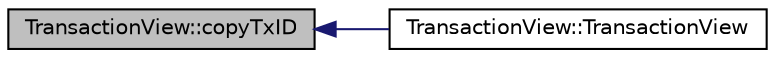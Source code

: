 digraph "TransactionView::copyTxID"
{
  edge [fontname="Helvetica",fontsize="10",labelfontname="Helvetica",labelfontsize="10"];
  node [fontname="Helvetica",fontsize="10",shape=record];
  rankdir="LR";
  Node581 [label="TransactionView::copyTxID",height=0.2,width=0.4,color="black", fillcolor="grey75", style="filled", fontcolor="black"];
  Node581 -> Node582 [dir="back",color="midnightblue",fontsize="10",style="solid",fontname="Helvetica"];
  Node582 [label="TransactionView::TransactionView",height=0.2,width=0.4,color="black", fillcolor="white", style="filled",URL="$d2/d2c/class_transaction_view.html#a0c5e8b90206b4e8b8bf68dd7e319798f"];
}
